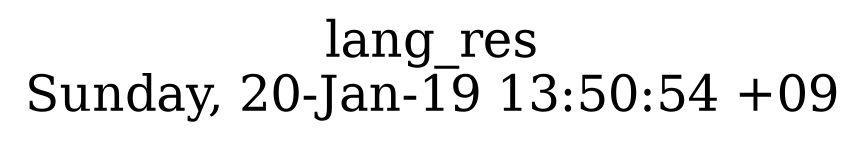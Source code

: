 digraph G {
fontsize="24";
label="lang_res\nSunday, 20-Jan-19 13:50:54 +09";
nojustify=true;
ordering=out;
rankdir=LR;
size="30";
}

